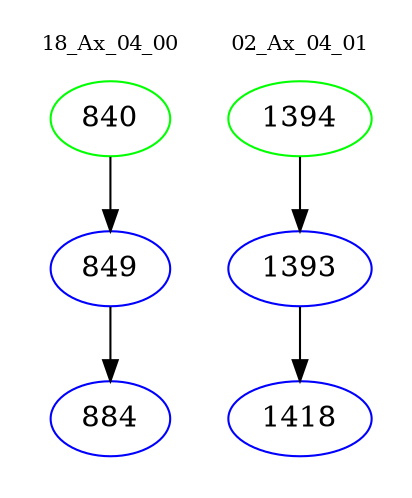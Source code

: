 digraph{
subgraph cluster_0 {
color = white
label = "18_Ax_04_00";
fontsize=10;
T0_840 [label="840", color="green"]
T0_840 -> T0_849 [color="black"]
T0_849 [label="849", color="blue"]
T0_849 -> T0_884 [color="black"]
T0_884 [label="884", color="blue"]
}
subgraph cluster_1 {
color = white
label = "02_Ax_04_01";
fontsize=10;
T1_1394 [label="1394", color="green"]
T1_1394 -> T1_1393 [color="black"]
T1_1393 [label="1393", color="blue"]
T1_1393 -> T1_1418 [color="black"]
T1_1418 [label="1418", color="blue"]
}
}
